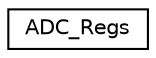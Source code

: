 digraph "Graphical Class Hierarchy"
{
 // LATEX_PDF_SIZE
  edge [fontname="Helvetica",fontsize="10",labelfontname="Helvetica",labelfontsize="10"];
  node [fontname="Helvetica",fontsize="10",shape=record];
  rankdir="LR";
  Node0 [label="ADC_Regs",height=0.2,width=0.4,color="black", fillcolor="white", style="filled",URL="$structADC__Regs.html",tooltip=" "];
}
